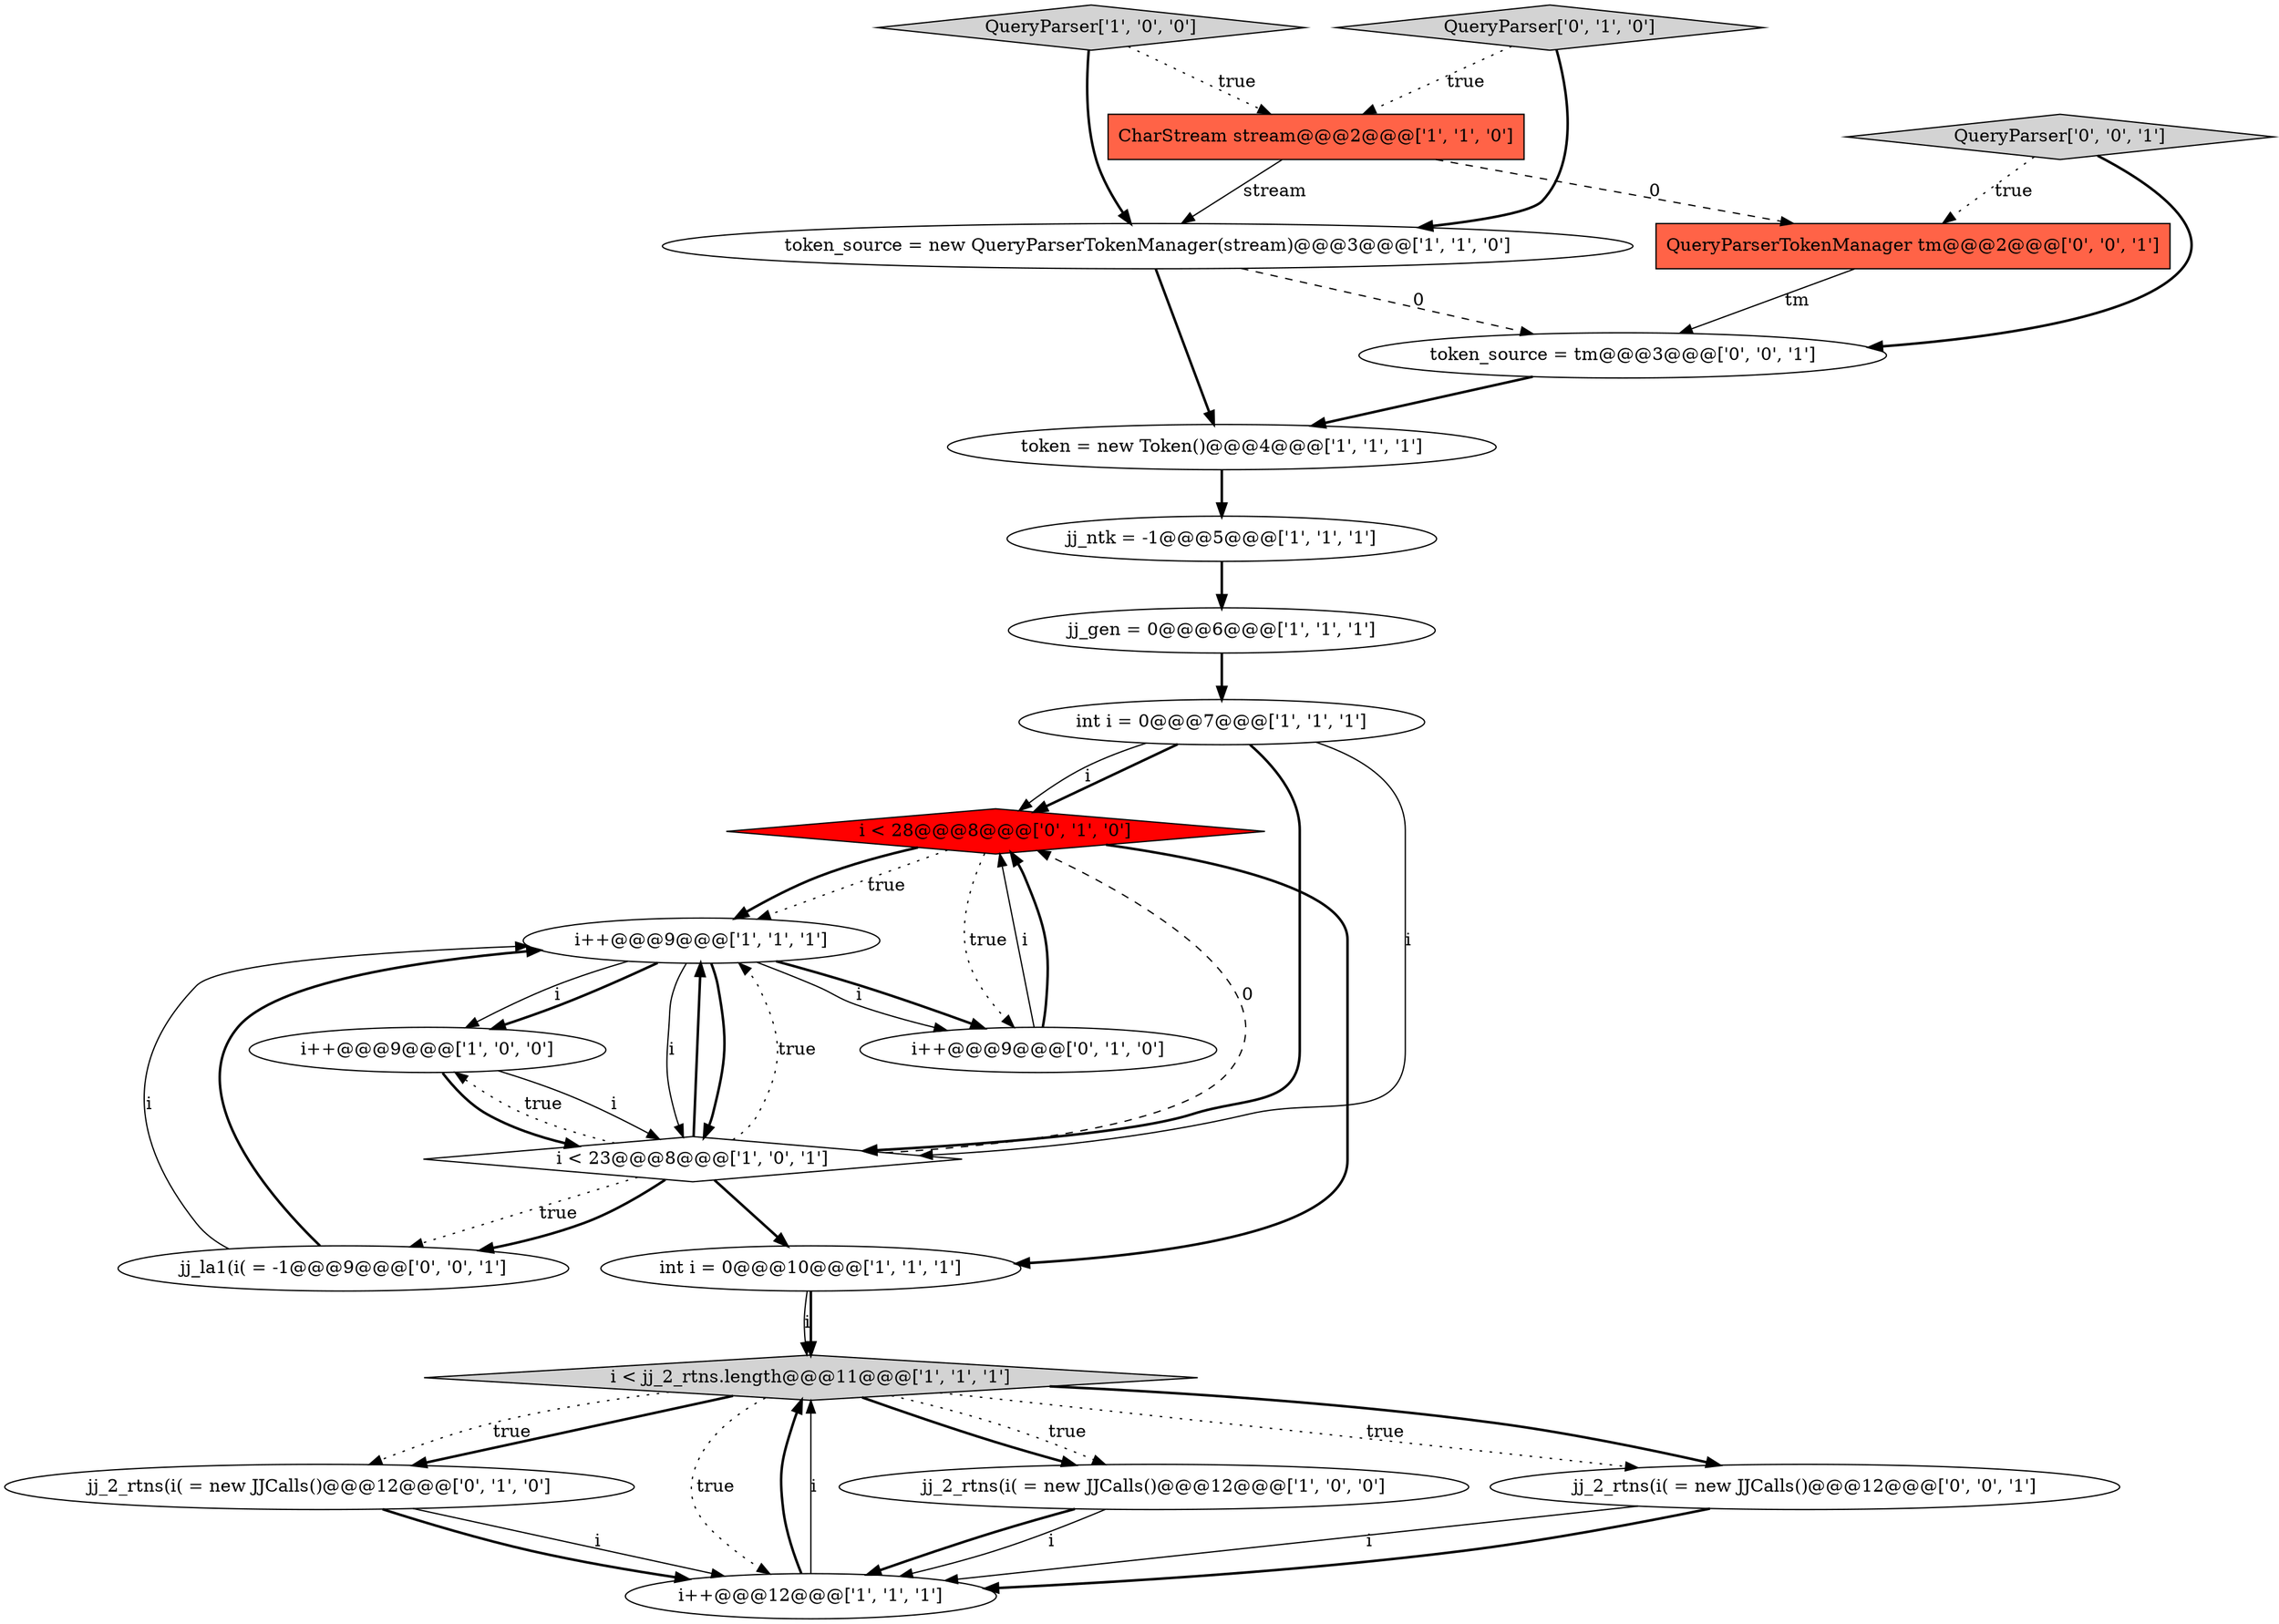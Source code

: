 digraph {
10 [style = filled, label = "int i = 0@@@7@@@['1', '1', '1']", fillcolor = white, shape = ellipse image = "AAA0AAABBB1BBB"];
13 [style = filled, label = "CharStream stream@@@2@@@['1', '1', '0']", fillcolor = tomato, shape = box image = "AAA0AAABBB1BBB"];
16 [style = filled, label = "jj_2_rtns(i( = new JJCalls()@@@12@@@['0', '1', '0']", fillcolor = white, shape = ellipse image = "AAA0AAABBB2BBB"];
2 [style = filled, label = "i++@@@12@@@['1', '1', '1']", fillcolor = white, shape = ellipse image = "AAA0AAABBB1BBB"];
12 [style = filled, label = "i < jj_2_rtns.length@@@11@@@['1', '1', '1']", fillcolor = lightgray, shape = diamond image = "AAA0AAABBB1BBB"];
8 [style = filled, label = "int i = 0@@@10@@@['1', '1', '1']", fillcolor = white, shape = ellipse image = "AAA0AAABBB1BBB"];
4 [style = filled, label = "jj_ntk = -1@@@5@@@['1', '1', '1']", fillcolor = white, shape = ellipse image = "AAA0AAABBB1BBB"];
22 [style = filled, label = "QueryParser['0', '0', '1']", fillcolor = lightgray, shape = diamond image = "AAA0AAABBB3BBB"];
0 [style = filled, label = "token_source = new QueryParserTokenManager(stream)@@@3@@@['1', '1', '0']", fillcolor = white, shape = ellipse image = "AAA0AAABBB1BBB"];
9 [style = filled, label = "token = new Token()@@@4@@@['1', '1', '1']", fillcolor = white, shape = ellipse image = "AAA0AAABBB1BBB"];
3 [style = filled, label = "QueryParser['1', '0', '0']", fillcolor = lightgray, shape = diamond image = "AAA0AAABBB1BBB"];
19 [style = filled, label = "jj_la1(i( = -1@@@9@@@['0', '0', '1']", fillcolor = white, shape = ellipse image = "AAA0AAABBB3BBB"];
1 [style = filled, label = "jj_2_rtns(i( = new JJCalls()@@@12@@@['1', '0', '0']", fillcolor = white, shape = ellipse image = "AAA0AAABBB1BBB"];
14 [style = filled, label = "i < 28@@@8@@@['0', '1', '0']", fillcolor = red, shape = diamond image = "AAA1AAABBB2BBB"];
5 [style = filled, label = "i++@@@9@@@['1', '0', '0']", fillcolor = white, shape = ellipse image = "AAA0AAABBB1BBB"];
7 [style = filled, label = "i < 23@@@8@@@['1', '0', '1']", fillcolor = white, shape = diamond image = "AAA0AAABBB1BBB"];
11 [style = filled, label = "jj_gen = 0@@@6@@@['1', '1', '1']", fillcolor = white, shape = ellipse image = "AAA0AAABBB1BBB"];
15 [style = filled, label = "i++@@@9@@@['0', '1', '0']", fillcolor = white, shape = ellipse image = "AAA0AAABBB2BBB"];
18 [style = filled, label = "QueryParserTokenManager tm@@@2@@@['0', '0', '1']", fillcolor = tomato, shape = box image = "AAA0AAABBB3BBB"];
20 [style = filled, label = "jj_2_rtns(i( = new JJCalls()@@@12@@@['0', '0', '1']", fillcolor = white, shape = ellipse image = "AAA0AAABBB3BBB"];
17 [style = filled, label = "QueryParser['0', '1', '0']", fillcolor = lightgray, shape = diamond image = "AAA0AAABBB2BBB"];
21 [style = filled, label = "token_source = tm@@@3@@@['0', '0', '1']", fillcolor = white, shape = ellipse image = "AAA0AAABBB3BBB"];
6 [style = filled, label = "i++@@@9@@@['1', '1', '1']", fillcolor = white, shape = ellipse image = "AAA0AAABBB1BBB"];
15->14 [style = solid, label="i"];
7->6 [style = dotted, label="true"];
0->9 [style = bold, label=""];
22->18 [style = dotted, label="true"];
16->2 [style = solid, label="i"];
15->14 [style = bold, label=""];
10->14 [style = bold, label=""];
7->19 [style = dotted, label="true"];
6->5 [style = solid, label="i"];
7->14 [style = dashed, label="0"];
9->4 [style = bold, label=""];
12->2 [style = dotted, label="true"];
22->21 [style = bold, label=""];
12->20 [style = bold, label=""];
12->1 [style = dotted, label="true"];
5->7 [style = solid, label="i"];
12->16 [style = bold, label=""];
19->6 [style = solid, label="i"];
6->7 [style = solid, label="i"];
16->2 [style = bold, label=""];
7->8 [style = bold, label=""];
12->1 [style = bold, label=""];
19->6 [style = bold, label=""];
10->7 [style = bold, label=""];
2->12 [style = bold, label=""];
3->0 [style = bold, label=""];
6->15 [style = bold, label=""];
7->5 [style = dotted, label="true"];
20->2 [style = bold, label=""];
13->0 [style = solid, label="stream"];
6->5 [style = bold, label=""];
14->15 [style = dotted, label="true"];
21->9 [style = bold, label=""];
20->2 [style = solid, label="i"];
17->0 [style = bold, label=""];
12->20 [style = dotted, label="true"];
12->16 [style = dotted, label="true"];
11->10 [style = bold, label=""];
0->21 [style = dashed, label="0"];
2->12 [style = solid, label="i"];
1->2 [style = solid, label="i"];
7->6 [style = bold, label=""];
5->7 [style = bold, label=""];
1->2 [style = bold, label=""];
6->15 [style = solid, label="i"];
18->21 [style = solid, label="tm"];
14->8 [style = bold, label=""];
13->18 [style = dashed, label="0"];
6->7 [style = bold, label=""];
10->14 [style = solid, label="i"];
10->7 [style = solid, label="i"];
4->11 [style = bold, label=""];
8->12 [style = solid, label="i"];
7->19 [style = bold, label=""];
17->13 [style = dotted, label="true"];
14->6 [style = bold, label=""];
8->12 [style = bold, label=""];
3->13 [style = dotted, label="true"];
14->6 [style = dotted, label="true"];
}
